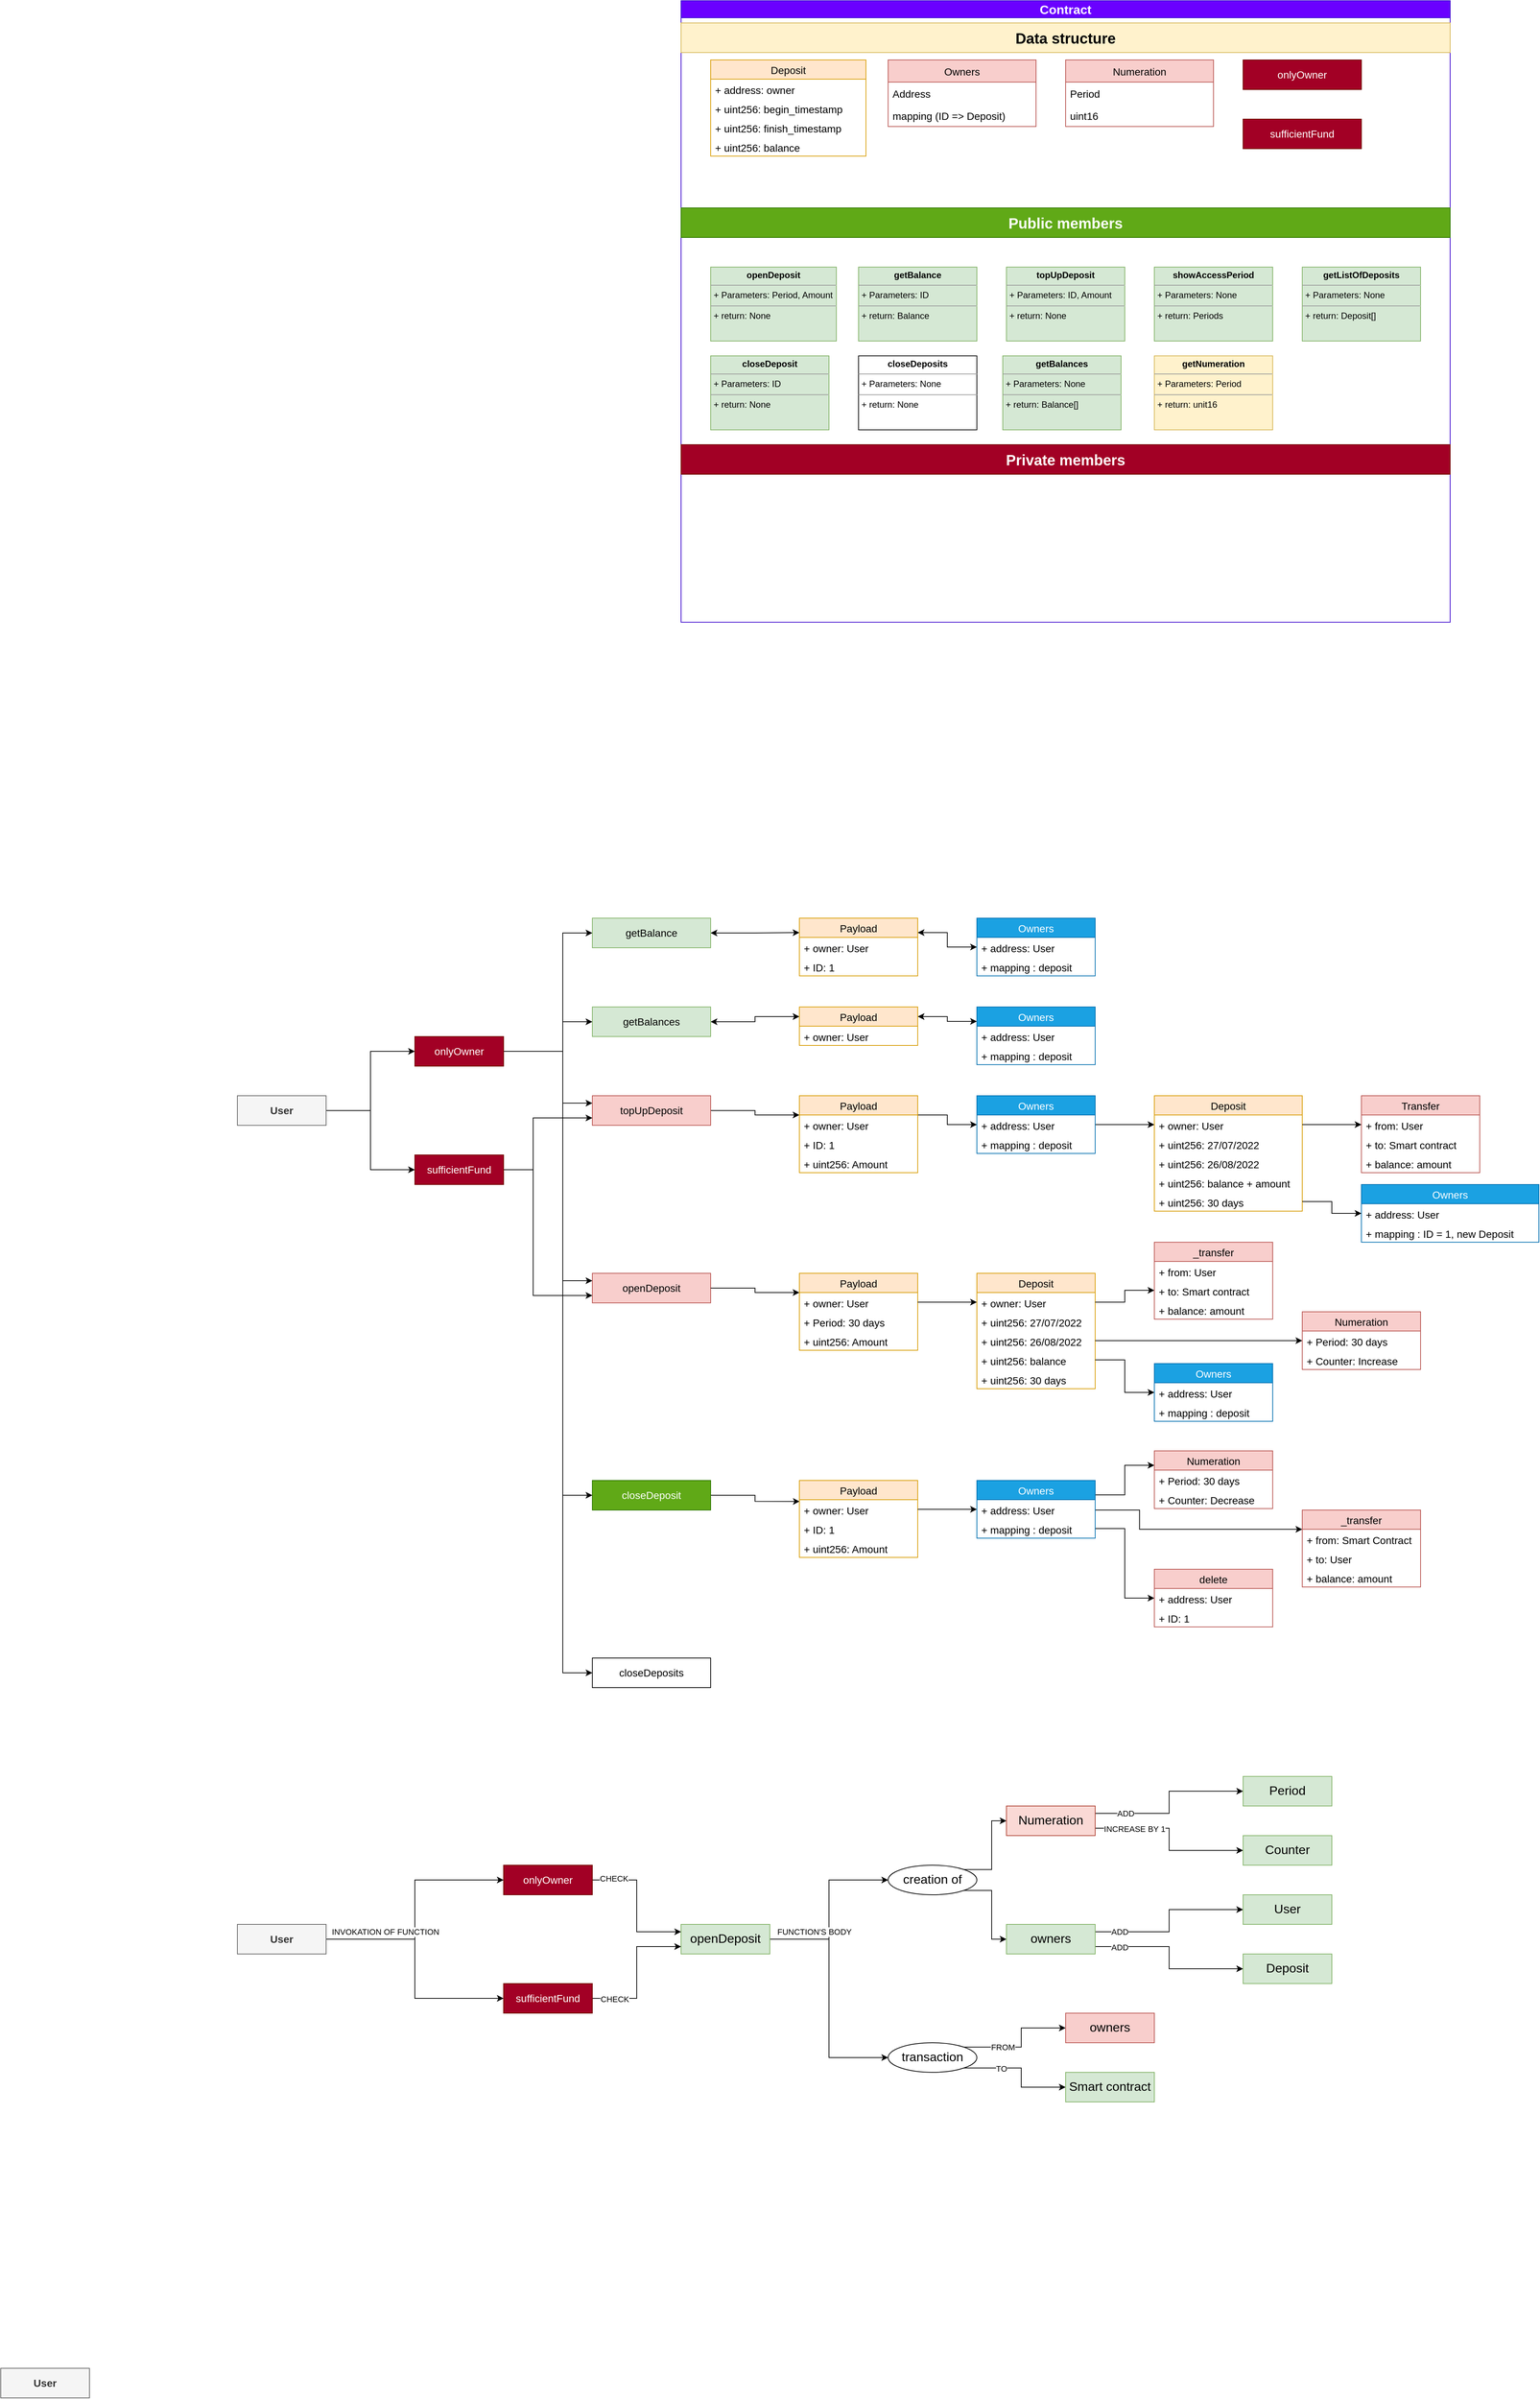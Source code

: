 <mxfile version="19.0.3" type="device"><diagram id="0pJecM3K5SQ004dJm0f8" name="MoneyBox"><mxGraphModel dx="3935" dy="3290" grid="1" gridSize="10" guides="1" tooltips="1" connect="1" arrows="1" fold="1" page="1" pageScale="1" pageWidth="850" pageHeight="1100" math="0" shadow="0"><root><mxCell id="0"/><mxCell id="1" parent="0"/><mxCell id="o9rMFp6t2Yc2cJ548fC6-114" style="edgeStyle=orthogonalEdgeStyle;rounded=0;orthogonalLoop=1;jettySize=auto;html=1;exitX=1;exitY=0.5;exitDx=0;exitDy=0;entryX=0;entryY=0.5;entryDx=0;entryDy=0;fontSize=20;" parent="1" source="o9rMFp6t2Yc2cJ548fC6-1" target="o9rMFp6t2Yc2cJ548fC6-111" edge="1"><mxGeometry relative="1" as="geometry"/></mxCell><mxCell id="o9rMFp6t2Yc2cJ548fC6-115" style="edgeStyle=orthogonalEdgeStyle;rounded=0;orthogonalLoop=1;jettySize=auto;html=1;exitX=1;exitY=0.5;exitDx=0;exitDy=0;entryX=0;entryY=0.5;entryDx=0;entryDy=0;fontSize=20;" parent="1" source="o9rMFp6t2Yc2cJ548fC6-1" target="o9rMFp6t2Yc2cJ548fC6-112" edge="1"><mxGeometry relative="1" as="geometry"/></mxCell><mxCell id="o9rMFp6t2Yc2cJ548fC6-1" value="User" style="rounded=0;whiteSpace=wrap;html=1;fontSize=14;fontStyle=1;fillColor=#f5f5f5;fontColor=#333333;strokeColor=#666666;" parent="1" vertex="1"><mxGeometry x="80" y="880" width="120" height="40" as="geometry"/></mxCell><mxCell id="o9rMFp6t2Yc2cJ548fC6-133" style="edgeStyle=orthogonalEdgeStyle;rounded=0;orthogonalLoop=1;jettySize=auto;html=1;exitX=1;exitY=0.5;exitDx=0;exitDy=0;entryX=0;entryY=0.25;entryDx=0;entryDy=0;fontSize=20;startArrow=classic;startFill=1;" parent="1" source="o9rMFp6t2Yc2cJ548fC6-7" target="o9rMFp6t2Yc2cJ548fC6-130" edge="1"><mxGeometry relative="1" as="geometry"/></mxCell><mxCell id="o9rMFp6t2Yc2cJ548fC6-7" value="getBalances" style="rounded=0;whiteSpace=wrap;html=1;fontSize=14;fillColor=#d5e8d4;strokeColor=#82b366;" parent="1" vertex="1"><mxGeometry x="560" y="760" width="160" height="40" as="geometry"/></mxCell><mxCell id="o9rMFp6t2Yc2cJ548fC6-86" style="edgeStyle=orthogonalEdgeStyle;rounded=0;orthogonalLoop=1;jettySize=auto;html=1;exitX=1;exitY=0.5;exitDx=0;exitDy=0;entryX=0;entryY=0.25;entryDx=0;entryDy=0;fontSize=20;" parent="1" source="o9rMFp6t2Yc2cJ548fC6-8" target="o9rMFp6t2Yc2cJ548fC6-82" edge="1"><mxGeometry relative="1" as="geometry"/></mxCell><mxCell id="o9rMFp6t2Yc2cJ548fC6-8" value="topUpDeposit" style="rounded=0;whiteSpace=wrap;html=1;fontSize=14;fillColor=#f8cecc;strokeColor=#b85450;" parent="1" vertex="1"><mxGeometry x="560" y="880" width="160" height="40" as="geometry"/></mxCell><mxCell id="o9rMFp6t2Yc2cJ548fC6-9" value="openDeposit" style="rounded=0;whiteSpace=wrap;html=1;fontSize=14;fillColor=#f8cecc;strokeColor=#b85450;" parent="1" vertex="1"><mxGeometry x="560" y="1120" width="160" height="40" as="geometry"/></mxCell><mxCell id="o9rMFp6t2Yc2cJ548fC6-144" style="edgeStyle=orthogonalEdgeStyle;rounded=0;orthogonalLoop=1;jettySize=auto;html=1;exitX=1;exitY=0.5;exitDx=0;exitDy=0;entryX=0.002;entryY=0.09;entryDx=0;entryDy=0;entryPerimeter=0;fontSize=20;startArrow=none;startFill=0;" parent="1" source="o9rMFp6t2Yc2cJ548fC6-10" target="o9rMFp6t2Yc2cJ548fC6-140" edge="1"><mxGeometry relative="1" as="geometry"/></mxCell><mxCell id="o9rMFp6t2Yc2cJ548fC6-10" value="closeDeposit" style="rounded=0;whiteSpace=wrap;html=1;fontSize=14;fillColor=#60a917;fontColor=#ffffff;strokeColor=#2D7600;" parent="1" vertex="1"><mxGeometry x="560" y="1400" width="160" height="40" as="geometry"/></mxCell><mxCell id="o9rMFp6t2Yc2cJ548fC6-22" value="Contract" style="swimlane;fontSize=17;fillColor=#6a00ff;strokeColor=#3700CC;fontColor=#ffffff;verticalAlign=bottom;" parent="1" vertex="1"><mxGeometry x="680" y="-600" width="1040" height="840" as="geometry"/></mxCell><mxCell id="o9rMFp6t2Yc2cJ548fC6-2" value="Deposit" style="swimlane;fontStyle=0;childLayout=stackLayout;horizontal=1;startSize=26;fillColor=#ffe6cc;horizontalStack=0;resizeParent=1;resizeParentMax=0;resizeLast=0;collapsible=1;marginBottom=0;fontSize=14;strokeColor=#d79b00;" parent="o9rMFp6t2Yc2cJ548fC6-22" vertex="1"><mxGeometry x="40" y="80" width="210" height="130" as="geometry"/></mxCell><mxCell id="o9rMFp6t2Yc2cJ548fC6-3" value="+ address: owner " style="text;strokeColor=none;fillColor=none;align=left;verticalAlign=top;spacingLeft=4;spacingRight=4;overflow=hidden;rotatable=0;points=[[0,0.5],[1,0.5]];portConstraint=eastwest;fontSize=14;" parent="o9rMFp6t2Yc2cJ548fC6-2" vertex="1"><mxGeometry y="26" width="210" height="26" as="geometry"/></mxCell><mxCell id="o9rMFp6t2Yc2cJ548fC6-4" value="+ uint256: begin_timestamp" style="text;strokeColor=none;fillColor=none;align=left;verticalAlign=top;spacingLeft=4;spacingRight=4;overflow=hidden;rotatable=0;points=[[0,0.5],[1,0.5]];portConstraint=eastwest;fontSize=14;" parent="o9rMFp6t2Yc2cJ548fC6-2" vertex="1"><mxGeometry y="52" width="210" height="26" as="geometry"/></mxCell><mxCell id="o9rMFp6t2Yc2cJ548fC6-5" value="+ uint256: finish_timestamp" style="text;strokeColor=none;fillColor=none;align=left;verticalAlign=top;spacingLeft=4;spacingRight=4;overflow=hidden;rotatable=0;points=[[0,0.5],[1,0.5]];portConstraint=eastwest;fontSize=14;" parent="o9rMFp6t2Yc2cJ548fC6-2" vertex="1"><mxGeometry y="78" width="210" height="26" as="geometry"/></mxCell><mxCell id="o9rMFp6t2Yc2cJ548fC6-6" value="+ uint256: balance" style="text;strokeColor=none;fillColor=none;align=left;verticalAlign=top;spacingLeft=4;spacingRight=4;overflow=hidden;rotatable=0;points=[[0,0.5],[1,0.5]];portConstraint=eastwest;fontSize=14;" parent="o9rMFp6t2Yc2cJ548fC6-2" vertex="1"><mxGeometry y="104" width="210" height="26" as="geometry"/></mxCell><mxCell id="o9rMFp6t2Yc2cJ548fC6-34" value="Owners" style="swimlane;fontStyle=0;childLayout=stackLayout;horizontal=1;startSize=30;horizontalStack=0;resizeParent=1;resizeParentMax=0;resizeLast=0;collapsible=1;marginBottom=0;fontSize=14;fillColor=#f8cecc;strokeColor=#b85450;" parent="o9rMFp6t2Yc2cJ548fC6-22" vertex="1"><mxGeometry x="280" y="80" width="200" height="90" as="geometry"/></mxCell><mxCell id="o9rMFp6t2Yc2cJ548fC6-35" value="Address" style="text;strokeColor=none;fillColor=none;align=left;verticalAlign=middle;spacingLeft=4;spacingRight=4;overflow=hidden;points=[[0,0.5],[1,0.5]];portConstraint=eastwest;rotatable=0;fontSize=14;" parent="o9rMFp6t2Yc2cJ548fC6-34" vertex="1"><mxGeometry y="30" width="200" height="30" as="geometry"/></mxCell><mxCell id="o9rMFp6t2Yc2cJ548fC6-36" value="mapping (ID =&gt; Deposit)" style="text;strokeColor=none;fillColor=none;align=left;verticalAlign=middle;spacingLeft=4;spacingRight=4;overflow=hidden;points=[[0,0.5],[1,0.5]];portConstraint=eastwest;rotatable=0;fontSize=14;" parent="o9rMFp6t2Yc2cJ548fC6-34" vertex="1"><mxGeometry y="60" width="200" height="30" as="geometry"/></mxCell><mxCell id="o9rMFp6t2Yc2cJ548fC6-109" value="onlyOwner" style="rounded=0;whiteSpace=wrap;html=1;fontSize=14;fillColor=#a20025;strokeColor=#6F0000;fontColor=#ffffff;" parent="o9rMFp6t2Yc2cJ548fC6-22" vertex="1"><mxGeometry x="760" y="80" width="160" height="40" as="geometry"/></mxCell><mxCell id="o9rMFp6t2Yc2cJ548fC6-110" value="sufficientFund" style="rounded=0;whiteSpace=wrap;html=1;fontSize=14;fillColor=#a20025;strokeColor=#6F0000;fontColor=#ffffff;" parent="o9rMFp6t2Yc2cJ548fC6-22" vertex="1"><mxGeometry x="760" y="160" width="160" height="40" as="geometry"/></mxCell><mxCell id="o9rMFp6t2Yc2cJ548fC6-145" value="Private members" style="rounded=0;whiteSpace=wrap;html=1;fontSize=20;fillColor=#a20025;fontColor=#ffffff;strokeColor=#6F0000;fontStyle=1" parent="o9rMFp6t2Yc2cJ548fC6-22" vertex="1"><mxGeometry y="600" width="1040" height="40" as="geometry"/></mxCell><mxCell id="o9rMFp6t2Yc2cJ548fC6-146" value="Public members" style="rounded=0;whiteSpace=wrap;html=1;fontSize=20;fillColor=#60a917;fontColor=#ffffff;strokeColor=#2D7600;fontStyle=1" parent="o9rMFp6t2Yc2cJ548fC6-22" vertex="1"><mxGeometry y="280" width="1040" height="40" as="geometry"/></mxCell><mxCell id="o9rMFp6t2Yc2cJ548fC6-147" value="Data structure" style="rounded=0;whiteSpace=wrap;html=1;fontSize=20;fillColor=#fff2cc;strokeColor=#d6b656;fontStyle=1" parent="o9rMFp6t2Yc2cJ548fC6-22" vertex="1"><mxGeometry y="30" width="1040" height="40" as="geometry"/></mxCell><mxCell id="o9rMFp6t2Yc2cJ548fC6-163" value="&lt;p style=&quot;margin:0px;margin-top:4px;text-align:center;&quot;&gt;&lt;b&gt;getBalance&lt;/b&gt;&lt;/p&gt;&lt;hr size=&quot;1&quot;&gt;&lt;p style=&quot;margin:0px;margin-left:4px;&quot;&gt;+ Parameters: ID&lt;/p&gt;&lt;hr size=&quot;1&quot;&gt;&lt;p style=&quot;margin:0px;margin-left:4px;&quot;&gt;+ return: Balance&lt;/p&gt;" style="verticalAlign=top;align=left;overflow=fill;fontSize=12;fontFamily=Helvetica;html=1;fillColor=#d5e8d4;strokeColor=#82b366;" parent="o9rMFp6t2Yc2cJ548fC6-22" vertex="1"><mxGeometry x="240" y="360" width="160" height="100" as="geometry"/></mxCell><mxCell id="o9rMFp6t2Yc2cJ548fC6-164" value="&lt;p style=&quot;margin:0px;margin-top:4px;text-align:center;&quot;&gt;&lt;b&gt;getBalances&lt;/b&gt;&lt;/p&gt;&lt;hr size=&quot;1&quot;&gt;&lt;p style=&quot;margin:0px;margin-left:4px;&quot;&gt;+ Parameters: None&lt;/p&gt;&lt;hr size=&quot;1&quot;&gt;&lt;p style=&quot;margin:0px;margin-left:4px;&quot;&gt;+ return: Balance[]&lt;/p&gt;" style="verticalAlign=top;align=left;overflow=fill;fontSize=12;fontFamily=Helvetica;html=1;fillColor=#d5e8d4;strokeColor=#82b366;" parent="o9rMFp6t2Yc2cJ548fC6-22" vertex="1"><mxGeometry x="435" y="480" width="160" height="100" as="geometry"/></mxCell><mxCell id="o9rMFp6t2Yc2cJ548fC6-165" value="&lt;p style=&quot;margin:0px;margin-top:4px;text-align:center;&quot;&gt;&lt;b&gt;closeDeposit&lt;/b&gt;&lt;/p&gt;&lt;hr size=&quot;1&quot;&gt;&lt;p style=&quot;margin:0px;margin-left:4px;&quot;&gt;+ Parameters: ID&lt;/p&gt;&lt;hr size=&quot;1&quot;&gt;&lt;p style=&quot;margin:0px;margin-left:4px;&quot;&gt;+ return: None&lt;/p&gt;" style="verticalAlign=top;align=left;overflow=fill;fontSize=12;fontFamily=Helvetica;html=1;fillColor=#d5e8d4;strokeColor=#82b366;" parent="o9rMFp6t2Yc2cJ548fC6-22" vertex="1"><mxGeometry x="40" y="480" width="160" height="100" as="geometry"/></mxCell><mxCell id="o9rMFp6t2Yc2cJ548fC6-166" value="&lt;p style=&quot;margin:0px;margin-top:4px;text-align:center;&quot;&gt;&lt;b&gt;openDeposit&lt;/b&gt;&lt;/p&gt;&lt;hr size=&quot;1&quot;&gt;&lt;p style=&quot;margin:0px;margin-left:4px;&quot;&gt;+ Parameters: Period, Amount&lt;/p&gt;&lt;hr size=&quot;1&quot;&gt;&lt;p style=&quot;margin:0px;margin-left:4px;&quot;&gt;+ return: None&lt;/p&gt;" style="verticalAlign=top;align=left;overflow=fill;fontSize=12;fontFamily=Helvetica;html=1;fillColor=#d5e8d4;strokeColor=#82b366;" parent="o9rMFp6t2Yc2cJ548fC6-22" vertex="1"><mxGeometry x="40" y="360" width="170" height="100" as="geometry"/></mxCell><mxCell id="o9rMFp6t2Yc2cJ548fC6-167" value="&lt;p style=&quot;margin:0px;margin-top:4px;text-align:center;&quot;&gt;&lt;b&gt;topUpDeposit&lt;/b&gt;&lt;/p&gt;&lt;hr size=&quot;1&quot;&gt;&lt;p style=&quot;margin:0px;margin-left:4px;&quot;&gt;+ Parameters: ID, Amount&lt;/p&gt;&lt;hr size=&quot;1&quot;&gt;&lt;p style=&quot;margin:0px;margin-left:4px;&quot;&gt;+ return: None&lt;/p&gt;" style="verticalAlign=top;align=left;overflow=fill;fontSize=12;fontFamily=Helvetica;html=1;fillColor=#d5e8d4;strokeColor=#82b366;" parent="o9rMFp6t2Yc2cJ548fC6-22" vertex="1"><mxGeometry x="440" y="360" width="160" height="100" as="geometry"/></mxCell><mxCell id="o9rMFp6t2Yc2cJ548fC6-168" value="&lt;p style=&quot;margin:0px;margin-top:4px;text-align:center;&quot;&gt;&lt;b&gt;showAccessPeriod&lt;/b&gt;&lt;/p&gt;&lt;hr size=&quot;1&quot;&gt;&lt;p style=&quot;margin:0px;margin-left:4px;&quot;&gt;+ Parameters: None&lt;/p&gt;&lt;hr size=&quot;1&quot;&gt;&lt;p style=&quot;margin:0px;margin-left:4px;&quot;&gt;+ return: Periods&lt;/p&gt;" style="verticalAlign=top;align=left;overflow=fill;fontSize=12;fontFamily=Helvetica;html=1;fillColor=#d5e8d4;strokeColor=#82b366;" parent="o9rMFp6t2Yc2cJ548fC6-22" vertex="1"><mxGeometry x="640" y="360" width="160" height="100" as="geometry"/></mxCell><mxCell id="o9rMFp6t2Yc2cJ548fC6-184" value="Numeration" style="swimlane;fontStyle=0;childLayout=stackLayout;horizontal=1;startSize=30;horizontalStack=0;resizeParent=1;resizeParentMax=0;resizeLast=0;collapsible=1;marginBottom=0;fontSize=14;fillColor=#f8cecc;strokeColor=#b85450;" parent="o9rMFp6t2Yc2cJ548fC6-22" vertex="1"><mxGeometry x="520" y="80" width="200" height="90" as="geometry"/></mxCell><mxCell id="o9rMFp6t2Yc2cJ548fC6-185" value="Period" style="text;strokeColor=none;fillColor=none;align=left;verticalAlign=middle;spacingLeft=4;spacingRight=4;overflow=hidden;points=[[0,0.5],[1,0.5]];portConstraint=eastwest;rotatable=0;fontSize=14;" parent="o9rMFp6t2Yc2cJ548fC6-184" vertex="1"><mxGeometry y="30" width="200" height="30" as="geometry"/></mxCell><mxCell id="o9rMFp6t2Yc2cJ548fC6-186" value="uint16" style="text;strokeColor=none;fillColor=none;align=left;verticalAlign=middle;spacingLeft=4;spacingRight=4;overflow=hidden;points=[[0,0.5],[1,0.5]];portConstraint=eastwest;rotatable=0;fontSize=14;" parent="o9rMFp6t2Yc2cJ548fC6-184" vertex="1"><mxGeometry y="60" width="200" height="30" as="geometry"/></mxCell><mxCell id="o9rMFp6t2Yc2cJ548fC6-201" value="&lt;p style=&quot;margin:0px;margin-top:4px;text-align:center;&quot;&gt;&lt;b&gt;getNumeration&lt;/b&gt;&lt;/p&gt;&lt;hr size=&quot;1&quot;&gt;&lt;p style=&quot;margin:0px;margin-left:4px;&quot;&gt;+ Parameters: Period&lt;/p&gt;&lt;hr size=&quot;1&quot;&gt;&lt;p style=&quot;margin:0px;margin-left:4px;&quot;&gt;+ return: unit16&lt;/p&gt;" style="verticalAlign=top;align=left;overflow=fill;fontSize=12;fontFamily=Helvetica;html=1;fillColor=#fff2cc;strokeColor=#d6b656;" parent="o9rMFp6t2Yc2cJ548fC6-22" vertex="1"><mxGeometry x="640" y="480" width="160" height="100" as="geometry"/></mxCell><mxCell id="o9rMFp6t2Yc2cJ548fC6-243" value="&lt;p style=&quot;margin:0px;margin-top:4px;text-align:center;&quot;&gt;&lt;b&gt;closeDeposits&lt;/b&gt;&lt;/p&gt;&lt;hr size=&quot;1&quot;&gt;&lt;p style=&quot;margin:0px;margin-left:4px;&quot;&gt;+ Parameters: None&lt;/p&gt;&lt;hr size=&quot;1&quot;&gt;&lt;p style=&quot;margin:0px;margin-left:4px;&quot;&gt;+ return: None&lt;/p&gt;" style="verticalAlign=top;align=left;overflow=fill;fontSize=12;fontFamily=Helvetica;html=1;fillColor=none;" parent="o9rMFp6t2Yc2cJ548fC6-22" vertex="1"><mxGeometry x="240" y="480" width="160" height="100" as="geometry"/></mxCell><mxCell id="o9rMFp6t2Yc2cJ548fC6-246" value="&lt;p style=&quot;margin:0px;margin-top:4px;text-align:center;&quot;&gt;&lt;b&gt;getListOfDeposits&lt;/b&gt;&lt;/p&gt;&lt;hr size=&quot;1&quot;&gt;&lt;p style=&quot;margin:0px;margin-left:4px;&quot;&gt;+ Parameters: None&lt;/p&gt;&lt;hr size=&quot;1&quot;&gt;&lt;p style=&quot;margin:0px;margin-left:4px;&quot;&gt;+ return: Deposit[]&lt;/p&gt;" style="verticalAlign=top;align=left;overflow=fill;fontSize=12;fontFamily=Helvetica;html=1;fillColor=#d5e8d4;strokeColor=#82b366;" parent="o9rMFp6t2Yc2cJ548fC6-22" vertex="1"><mxGeometry x="840" y="360" width="160" height="100" as="geometry"/></mxCell><mxCell id="o9rMFp6t2Yc2cJ548fC6-78" style="edgeStyle=orthogonalEdgeStyle;rounded=0;orthogonalLoop=1;jettySize=auto;html=1;entryX=0;entryY=0.25;entryDx=0;entryDy=0;fontSize=20;exitX=1;exitY=0.5;exitDx=0;exitDy=0;" parent="1" source="o9rMFp6t2Yc2cJ548fC6-9" target="o9rMFp6t2Yc2cJ548fC6-45" edge="1"><mxGeometry relative="1" as="geometry"><mxPoint x="760" y="1060" as="sourcePoint"/></mxGeometry></mxCell><mxCell id="o9rMFp6t2Yc2cJ548fC6-39" value="Deposit" style="swimlane;fontStyle=0;childLayout=stackLayout;horizontal=1;startSize=26;fillColor=#ffe6cc;horizontalStack=0;resizeParent=1;resizeParentMax=0;resizeLast=0;collapsible=1;marginBottom=0;fontSize=14;strokeColor=#d79b00;" parent="1" vertex="1"><mxGeometry x="1080" y="1120" width="160" height="156" as="geometry"/></mxCell><mxCell id="o9rMFp6t2Yc2cJ548fC6-40" value="+ owner: User " style="text;strokeColor=none;fillColor=none;align=left;verticalAlign=top;spacingLeft=4;spacingRight=4;overflow=hidden;rotatable=0;points=[[0,0.5],[1,0.5]];portConstraint=eastwest;fontSize=14;" parent="o9rMFp6t2Yc2cJ548fC6-39" vertex="1"><mxGeometry y="26" width="160" height="26" as="geometry"/></mxCell><mxCell id="o9rMFp6t2Yc2cJ548fC6-41" value="+ uint256: 27/07/2022" style="text;strokeColor=none;fillColor=none;align=left;verticalAlign=top;spacingLeft=4;spacingRight=4;overflow=hidden;rotatable=0;points=[[0,0.5],[1,0.5]];portConstraint=eastwest;fontSize=14;" parent="o9rMFp6t2Yc2cJ548fC6-39" vertex="1"><mxGeometry y="52" width="160" height="26" as="geometry"/></mxCell><mxCell id="o9rMFp6t2Yc2cJ548fC6-42" value="+ uint256: 26/08/2022" style="text;strokeColor=none;fillColor=none;align=left;verticalAlign=top;spacingLeft=4;spacingRight=4;overflow=hidden;rotatable=0;points=[[0,0.5],[1,0.5]];portConstraint=eastwest;fontSize=14;" parent="o9rMFp6t2Yc2cJ548fC6-39" vertex="1"><mxGeometry y="78" width="160" height="26" as="geometry"/></mxCell><mxCell id="o9rMFp6t2Yc2cJ548fC6-43" value="+ uint256: balance" style="text;strokeColor=none;fillColor=none;align=left;verticalAlign=top;spacingLeft=4;spacingRight=4;overflow=hidden;rotatable=0;points=[[0,0.5],[1,0.5]];portConstraint=eastwest;fontSize=14;" parent="o9rMFp6t2Yc2cJ548fC6-39" vertex="1"><mxGeometry y="104" width="160" height="26" as="geometry"/></mxCell><mxCell id="o9rMFp6t2Yc2cJ548fC6-64" value="+ uint256: 30 days" style="text;strokeColor=none;fillColor=none;align=left;verticalAlign=top;spacingLeft=4;spacingRight=4;overflow=hidden;rotatable=0;points=[[0,0.5],[1,0.5]];portConstraint=eastwest;fontSize=14;" parent="o9rMFp6t2Yc2cJ548fC6-39" vertex="1"><mxGeometry y="130" width="160" height="26" as="geometry"/></mxCell><mxCell id="o9rMFp6t2Yc2cJ548fC6-45" value="Payload" style="swimlane;fontStyle=0;childLayout=stackLayout;horizontal=1;startSize=26;fillColor=#ffe6cc;horizontalStack=0;resizeParent=1;resizeParentMax=0;resizeLast=0;collapsible=1;marginBottom=0;fontSize=14;strokeColor=#d79b00;" parent="1" vertex="1"><mxGeometry x="840" y="1120" width="160" height="104" as="geometry"/></mxCell><mxCell id="o9rMFp6t2Yc2cJ548fC6-46" value="+ owner: User " style="text;strokeColor=none;fillColor=none;align=left;verticalAlign=top;spacingLeft=4;spacingRight=4;overflow=hidden;rotatable=0;points=[[0,0.5],[1,0.5]];portConstraint=eastwest;fontSize=14;" parent="o9rMFp6t2Yc2cJ548fC6-45" vertex="1"><mxGeometry y="26" width="160" height="26" as="geometry"/></mxCell><mxCell id="o9rMFp6t2Yc2cJ548fC6-48" value="+ Period: 30 days" style="text;strokeColor=none;fillColor=none;align=left;verticalAlign=top;spacingLeft=4;spacingRight=4;overflow=hidden;rotatable=0;points=[[0,0.5],[1,0.5]];portConstraint=eastwest;fontSize=14;" parent="o9rMFp6t2Yc2cJ548fC6-45" vertex="1"><mxGeometry y="52" width="160" height="26" as="geometry"/></mxCell><mxCell id="o9rMFp6t2Yc2cJ548fC6-49" value="+ uint256: Amount" style="text;strokeColor=none;fillColor=none;align=left;verticalAlign=top;spacingLeft=4;spacingRight=4;overflow=hidden;rotatable=0;points=[[0,0.5],[1,0.5]];portConstraint=eastwest;fontSize=14;" parent="o9rMFp6t2Yc2cJ548fC6-45" vertex="1"><mxGeometry y="78" width="160" height="26" as="geometry"/></mxCell><mxCell id="o9rMFp6t2Yc2cJ548fC6-51" value="_transfer" style="swimlane;fontStyle=0;childLayout=stackLayout;horizontal=1;startSize=26;fillColor=#f8cecc;horizontalStack=0;resizeParent=1;resizeParentMax=0;resizeLast=0;collapsible=1;marginBottom=0;fontSize=14;strokeColor=#b85450;" parent="1" vertex="1"><mxGeometry x="1320" y="1078" width="160" height="104" as="geometry"/></mxCell><mxCell id="o9rMFp6t2Yc2cJ548fC6-52" value="+ from: User " style="text;strokeColor=none;fillColor=none;align=left;verticalAlign=top;spacingLeft=4;spacingRight=4;overflow=hidden;rotatable=0;points=[[0,0.5],[1,0.5]];portConstraint=eastwest;fontSize=14;" parent="o9rMFp6t2Yc2cJ548fC6-51" vertex="1"><mxGeometry y="26" width="160" height="26" as="geometry"/></mxCell><mxCell id="o9rMFp6t2Yc2cJ548fC6-53" value="+ to: Smart contract" style="text;strokeColor=none;fillColor=none;align=left;verticalAlign=top;spacingLeft=4;spacingRight=4;overflow=hidden;rotatable=0;points=[[0,0.5],[1,0.5]];portConstraint=eastwest;fontSize=14;" parent="o9rMFp6t2Yc2cJ548fC6-51" vertex="1"><mxGeometry y="52" width="160" height="26" as="geometry"/></mxCell><mxCell id="o9rMFp6t2Yc2cJ548fC6-54" value="+ balance: amount" style="text;strokeColor=none;fillColor=none;align=left;verticalAlign=top;spacingLeft=4;spacingRight=4;overflow=hidden;rotatable=0;points=[[0,0.5],[1,0.5]];portConstraint=eastwest;fontSize=14;" parent="o9rMFp6t2Yc2cJ548fC6-51" vertex="1"><mxGeometry y="78" width="160" height="26" as="geometry"/></mxCell><mxCell id="o9rMFp6t2Yc2cJ548fC6-57" style="edgeStyle=orthogonalEdgeStyle;rounded=0;orthogonalLoop=1;jettySize=auto;html=1;exitX=1;exitY=0.5;exitDx=0;exitDy=0;entryX=0;entryY=0.5;entryDx=0;entryDy=0;fontSize=20;" parent="1" source="o9rMFp6t2Yc2cJ548fC6-40" target="o9rMFp6t2Yc2cJ548fC6-53" edge="1"><mxGeometry relative="1" as="geometry"/></mxCell><mxCell id="o9rMFp6t2Yc2cJ548fC6-58" value="Owners" style="swimlane;fontStyle=0;childLayout=stackLayout;horizontal=1;startSize=26;fillColor=#1ba1e2;horizontalStack=0;resizeParent=1;resizeParentMax=0;resizeLast=0;collapsible=1;marginBottom=0;fontSize=14;strokeColor=#006EAF;fontColor=#ffffff;" parent="1" vertex="1"><mxGeometry x="1320" y="1242" width="160" height="78" as="geometry"/></mxCell><mxCell id="o9rMFp6t2Yc2cJ548fC6-59" value="+ address: User " style="text;strokeColor=none;fillColor=none;align=left;verticalAlign=top;spacingLeft=4;spacingRight=4;overflow=hidden;rotatable=0;points=[[0,0.5],[1,0.5]];portConstraint=eastwest;fontSize=14;" parent="o9rMFp6t2Yc2cJ548fC6-58" vertex="1"><mxGeometry y="26" width="160" height="26" as="geometry"/></mxCell><mxCell id="o9rMFp6t2Yc2cJ548fC6-60" value="+ mapping : deposit" style="text;strokeColor=none;fillColor=none;align=left;verticalAlign=top;spacingLeft=4;spacingRight=4;overflow=hidden;rotatable=0;points=[[0,0.5],[1,0.5]];portConstraint=eastwest;fontSize=14;" parent="o9rMFp6t2Yc2cJ548fC6-58" vertex="1"><mxGeometry y="52" width="160" height="26" as="geometry"/></mxCell><mxCell id="o9rMFp6t2Yc2cJ548fC6-62" style="edgeStyle=orthogonalEdgeStyle;rounded=0;orthogonalLoop=1;jettySize=auto;html=1;exitX=1;exitY=0.5;exitDx=0;exitDy=0;entryX=0;entryY=0.5;entryDx=0;entryDy=0;fontSize=20;" parent="1" source="o9rMFp6t2Yc2cJ548fC6-43" target="o9rMFp6t2Yc2cJ548fC6-59" edge="1"><mxGeometry relative="1" as="geometry"/></mxCell><mxCell id="o9rMFp6t2Yc2cJ548fC6-73" style="edgeStyle=orthogonalEdgeStyle;rounded=0;orthogonalLoop=1;jettySize=auto;html=1;exitX=1;exitY=0.5;exitDx=0;exitDy=0;entryX=0;entryY=0.5;entryDx=0;entryDy=0;fontSize=20;" parent="1" source="o9rMFp6t2Yc2cJ548fC6-46" target="o9rMFp6t2Yc2cJ548fC6-40" edge="1"><mxGeometry relative="1" as="geometry"/></mxCell><mxCell id="o9rMFp6t2Yc2cJ548fC6-123" style="edgeStyle=orthogonalEdgeStyle;rounded=0;orthogonalLoop=1;jettySize=auto;html=1;exitX=1;exitY=0.5;exitDx=0;exitDy=0;fontSize=20;entryX=0;entryY=0.25;entryDx=0;entryDy=0;startArrow=classic;startFill=1;" parent="1" source="o9rMFp6t2Yc2cJ548fC6-79" target="o9rMFp6t2Yc2cJ548fC6-125" edge="1"><mxGeometry relative="1" as="geometry"><mxPoint x="840" y="700.667" as="targetPoint"/></mxGeometry></mxCell><mxCell id="o9rMFp6t2Yc2cJ548fC6-79" value="getBalance" style="rounded=0;whiteSpace=wrap;html=1;fontSize=14;fillColor=#d5e8d4;strokeColor=#82b366;" parent="1" vertex="1"><mxGeometry x="560" y="640" width="160" height="40" as="geometry"/></mxCell><mxCell id="o9rMFp6t2Yc2cJ548fC6-88" style="edgeStyle=orthogonalEdgeStyle;rounded=0;orthogonalLoop=1;jettySize=auto;html=1;exitX=1;exitY=0.25;exitDx=0;exitDy=0;fontSize=20;entryX=0;entryY=0.5;entryDx=0;entryDy=0;" parent="1" source="o9rMFp6t2Yc2cJ548fC6-82" target="o9rMFp6t2Yc2cJ548fC6-193" edge="1"><mxGeometry relative="1" as="geometry"><mxPoint x="1080" y="900.067" as="targetPoint"/></mxGeometry></mxCell><mxCell id="o9rMFp6t2Yc2cJ548fC6-82" value="Payload" style="swimlane;fontStyle=0;childLayout=stackLayout;horizontal=1;startSize=26;fillColor=#ffe6cc;horizontalStack=0;resizeParent=1;resizeParentMax=0;resizeLast=0;collapsible=1;marginBottom=0;fontSize=14;strokeColor=#d79b00;" parent="1" vertex="1"><mxGeometry x="840" y="880" width="160" height="104" as="geometry"/></mxCell><mxCell id="o9rMFp6t2Yc2cJ548fC6-83" value="+ owner: User " style="text;strokeColor=none;fillColor=none;align=left;verticalAlign=top;spacingLeft=4;spacingRight=4;overflow=hidden;rotatable=0;points=[[0,0.5],[1,0.5]];portConstraint=eastwest;fontSize=14;" parent="o9rMFp6t2Yc2cJ548fC6-82" vertex="1"><mxGeometry y="26" width="160" height="26" as="geometry"/></mxCell><mxCell id="o9rMFp6t2Yc2cJ548fC6-84" value="+ ID: 1" style="text;strokeColor=none;fillColor=none;align=left;verticalAlign=top;spacingLeft=4;spacingRight=4;overflow=hidden;rotatable=0;points=[[0,0.5],[1,0.5]];portConstraint=eastwest;fontSize=14;" parent="o9rMFp6t2Yc2cJ548fC6-82" vertex="1"><mxGeometry y="52" width="160" height="26" as="geometry"/></mxCell><mxCell id="o9rMFp6t2Yc2cJ548fC6-85" value="+ uint256: Amount" style="text;strokeColor=none;fillColor=none;align=left;verticalAlign=top;spacingLeft=4;spacingRight=4;overflow=hidden;rotatable=0;points=[[0,0.5],[1,0.5]];portConstraint=eastwest;fontSize=14;" parent="o9rMFp6t2Yc2cJ548fC6-82" vertex="1"><mxGeometry y="78" width="160" height="26" as="geometry"/></mxCell><mxCell id="o9rMFp6t2Yc2cJ548fC6-89" style="edgeStyle=orthogonalEdgeStyle;rounded=0;orthogonalLoop=1;jettySize=auto;html=1;exitX=1;exitY=0.5;exitDx=0;exitDy=0;fontSize=20;entryX=0;entryY=0.5;entryDx=0;entryDy=0;" parent="1" source="o9rMFp6t2Yc2cJ548fC6-193" target="o9rMFp6t2Yc2cJ548fC6-91" edge="1"><mxGeometry relative="1" as="geometry"><mxPoint x="1320" y="850.294" as="targetPoint"/><mxPoint x="1240" y="890" as="sourcePoint"/></mxGeometry></mxCell><mxCell id="o9rMFp6t2Yc2cJ548fC6-90" value="Deposit" style="swimlane;fontStyle=0;childLayout=stackLayout;horizontal=1;startSize=26;fillColor=#ffe6cc;horizontalStack=0;resizeParent=1;resizeParentMax=0;resizeLast=0;collapsible=1;marginBottom=0;fontSize=14;strokeColor=#d79b00;" parent="1" vertex="1"><mxGeometry x="1320" y="880" width="200" height="156" as="geometry"/></mxCell><mxCell id="o9rMFp6t2Yc2cJ548fC6-91" value="+ owner: User " style="text;strokeColor=none;fillColor=none;align=left;verticalAlign=top;spacingLeft=4;spacingRight=4;overflow=hidden;rotatable=0;points=[[0,0.5],[1,0.5]];portConstraint=eastwest;fontSize=14;" parent="o9rMFp6t2Yc2cJ548fC6-90" vertex="1"><mxGeometry y="26" width="200" height="26" as="geometry"/></mxCell><mxCell id="o9rMFp6t2Yc2cJ548fC6-92" value="+ uint256: 27/07/2022" style="text;strokeColor=none;fillColor=none;align=left;verticalAlign=top;spacingLeft=4;spacingRight=4;overflow=hidden;rotatable=0;points=[[0,0.5],[1,0.5]];portConstraint=eastwest;fontSize=14;" parent="o9rMFp6t2Yc2cJ548fC6-90" vertex="1"><mxGeometry y="52" width="200" height="26" as="geometry"/></mxCell><mxCell id="o9rMFp6t2Yc2cJ548fC6-93" value="+ uint256: 26/08/2022" style="text;strokeColor=none;fillColor=none;align=left;verticalAlign=top;spacingLeft=4;spacingRight=4;overflow=hidden;rotatable=0;points=[[0,0.5],[1,0.5]];portConstraint=eastwest;fontSize=14;" parent="o9rMFp6t2Yc2cJ548fC6-90" vertex="1"><mxGeometry y="78" width="200" height="26" as="geometry"/></mxCell><mxCell id="o9rMFp6t2Yc2cJ548fC6-94" value="+ uint256: balance + amount" style="text;strokeColor=none;fillColor=none;align=left;verticalAlign=top;spacingLeft=4;spacingRight=4;overflow=hidden;rotatable=0;points=[[0,0.5],[1,0.5]];portConstraint=eastwest;fontSize=14;" parent="o9rMFp6t2Yc2cJ548fC6-90" vertex="1"><mxGeometry y="104" width="200" height="26" as="geometry"/></mxCell><mxCell id="o9rMFp6t2Yc2cJ548fC6-95" value="+ uint256: 30 days" style="text;strokeColor=none;fillColor=none;align=left;verticalAlign=top;spacingLeft=4;spacingRight=4;overflow=hidden;rotatable=0;points=[[0,0.5],[1,0.5]];portConstraint=eastwest;fontSize=14;" parent="o9rMFp6t2Yc2cJ548fC6-90" vertex="1"><mxGeometry y="130" width="200" height="26" as="geometry"/></mxCell><mxCell id="o9rMFp6t2Yc2cJ548fC6-96" value="Transfer" style="swimlane;fontStyle=0;childLayout=stackLayout;horizontal=1;startSize=26;fillColor=#f8cecc;horizontalStack=0;resizeParent=1;resizeParentMax=0;resizeLast=0;collapsible=1;marginBottom=0;fontSize=14;strokeColor=#b85450;" parent="1" vertex="1"><mxGeometry x="1600" y="880" width="160" height="104" as="geometry"/></mxCell><mxCell id="o9rMFp6t2Yc2cJ548fC6-97" value="+ from: User " style="text;strokeColor=none;fillColor=none;align=left;verticalAlign=top;spacingLeft=4;spacingRight=4;overflow=hidden;rotatable=0;points=[[0,0.5],[1,0.5]];portConstraint=eastwest;fontSize=14;" parent="o9rMFp6t2Yc2cJ548fC6-96" vertex="1"><mxGeometry y="26" width="160" height="26" as="geometry"/></mxCell><mxCell id="o9rMFp6t2Yc2cJ548fC6-98" value="+ to: Smart contract" style="text;strokeColor=none;fillColor=none;align=left;verticalAlign=top;spacingLeft=4;spacingRight=4;overflow=hidden;rotatable=0;points=[[0,0.5],[1,0.5]];portConstraint=eastwest;fontSize=14;" parent="o9rMFp6t2Yc2cJ548fC6-96" vertex="1"><mxGeometry y="52" width="160" height="26" as="geometry"/></mxCell><mxCell id="o9rMFp6t2Yc2cJ548fC6-99" value="+ balance: amount" style="text;strokeColor=none;fillColor=none;align=left;verticalAlign=top;spacingLeft=4;spacingRight=4;overflow=hidden;rotatable=0;points=[[0,0.5],[1,0.5]];portConstraint=eastwest;fontSize=14;" parent="o9rMFp6t2Yc2cJ548fC6-96" vertex="1"><mxGeometry y="78" width="160" height="26" as="geometry"/></mxCell><mxCell id="o9rMFp6t2Yc2cJ548fC6-100" style="edgeStyle=orthogonalEdgeStyle;rounded=0;orthogonalLoop=1;jettySize=auto;html=1;exitX=1;exitY=0.5;exitDx=0;exitDy=0;entryX=0;entryY=0.5;entryDx=0;entryDy=0;fontSize=20;" parent="1" source="o9rMFp6t2Yc2cJ548fC6-91" target="o9rMFp6t2Yc2cJ548fC6-97" edge="1"><mxGeometry relative="1" as="geometry"/></mxCell><mxCell id="o9rMFp6t2Yc2cJ548fC6-104" value="Owners" style="swimlane;fontStyle=0;childLayout=stackLayout;horizontal=1;startSize=26;fillColor=#1ba1e2;horizontalStack=0;resizeParent=1;resizeParentMax=0;resizeLast=0;collapsible=1;marginBottom=0;fontSize=14;strokeColor=#006EAF;fontColor=#ffffff;" parent="1" vertex="1"><mxGeometry x="1600" y="1000" width="240" height="78" as="geometry"/></mxCell><mxCell id="o9rMFp6t2Yc2cJ548fC6-105" value="+ address: User " style="text;strokeColor=none;fillColor=none;align=left;verticalAlign=top;spacingLeft=4;spacingRight=4;overflow=hidden;rotatable=0;points=[[0,0.5],[1,0.5]];portConstraint=eastwest;fontSize=14;" parent="o9rMFp6t2Yc2cJ548fC6-104" vertex="1"><mxGeometry y="26" width="240" height="26" as="geometry"/></mxCell><mxCell id="o9rMFp6t2Yc2cJ548fC6-106" value="+ mapping : ID = 1, new Deposit" style="text;strokeColor=none;fillColor=none;align=left;verticalAlign=top;spacingLeft=4;spacingRight=4;overflow=hidden;rotatable=0;points=[[0,0.5],[1,0.5]];portConstraint=eastwest;fontSize=14;" parent="o9rMFp6t2Yc2cJ548fC6-104" vertex="1"><mxGeometry y="52" width="240" height="26" as="geometry"/></mxCell><mxCell id="o9rMFp6t2Yc2cJ548fC6-107" style="edgeStyle=orthogonalEdgeStyle;rounded=0;orthogonalLoop=1;jettySize=auto;html=1;exitX=1;exitY=0.5;exitDx=0;exitDy=0;entryX=0;entryY=0.5;entryDx=0;entryDy=0;fontSize=20;" parent="1" source="o9rMFp6t2Yc2cJ548fC6-95" target="o9rMFp6t2Yc2cJ548fC6-105" edge="1"><mxGeometry relative="1" as="geometry"/></mxCell><mxCell id="o9rMFp6t2Yc2cJ548fC6-117" style="edgeStyle=orthogonalEdgeStyle;rounded=0;orthogonalLoop=1;jettySize=auto;html=1;exitX=1;exitY=0.5;exitDx=0;exitDy=0;entryX=0;entryY=0.5;entryDx=0;entryDy=0;fontSize=20;" parent="1" source="o9rMFp6t2Yc2cJ548fC6-111" target="o9rMFp6t2Yc2cJ548fC6-10" edge="1"><mxGeometry relative="1" as="geometry"><Array as="points"><mxPoint x="520" y="820"/><mxPoint x="520" y="1420"/></Array></mxGeometry></mxCell><mxCell id="o9rMFp6t2Yc2cJ548fC6-118" style="edgeStyle=orthogonalEdgeStyle;rounded=0;orthogonalLoop=1;jettySize=auto;html=1;exitX=1;exitY=0.5;exitDx=0;exitDy=0;entryX=0;entryY=0.25;entryDx=0;entryDy=0;fontSize=20;" parent="1" source="o9rMFp6t2Yc2cJ548fC6-111" target="o9rMFp6t2Yc2cJ548fC6-9" edge="1"><mxGeometry relative="1" as="geometry"><Array as="points"><mxPoint x="520" y="820"/><mxPoint x="520" y="1130"/></Array></mxGeometry></mxCell><mxCell id="o9rMFp6t2Yc2cJ548fC6-120" style="edgeStyle=orthogonalEdgeStyle;rounded=0;orthogonalLoop=1;jettySize=auto;html=1;exitX=1;exitY=0.5;exitDx=0;exitDy=0;entryX=0;entryY=0.25;entryDx=0;entryDy=0;fontSize=20;" parent="1" source="o9rMFp6t2Yc2cJ548fC6-111" target="o9rMFp6t2Yc2cJ548fC6-8" edge="1"><mxGeometry relative="1" as="geometry"><Array as="points"><mxPoint x="520" y="820"/><mxPoint x="520" y="890"/></Array></mxGeometry></mxCell><mxCell id="o9rMFp6t2Yc2cJ548fC6-121" style="edgeStyle=orthogonalEdgeStyle;rounded=0;orthogonalLoop=1;jettySize=auto;html=1;exitX=1;exitY=0.5;exitDx=0;exitDy=0;entryX=0;entryY=0.5;entryDx=0;entryDy=0;fontSize=20;" parent="1" source="o9rMFp6t2Yc2cJ548fC6-111" target="o9rMFp6t2Yc2cJ548fC6-7" edge="1"><mxGeometry relative="1" as="geometry"><Array as="points"><mxPoint x="520" y="820"/><mxPoint x="520" y="780"/></Array></mxGeometry></mxCell><mxCell id="o9rMFp6t2Yc2cJ548fC6-122" style="edgeStyle=orthogonalEdgeStyle;rounded=0;orthogonalLoop=1;jettySize=auto;html=1;exitX=1;exitY=0.5;exitDx=0;exitDy=0;entryX=0;entryY=0.5;entryDx=0;entryDy=0;fontSize=20;" parent="1" source="o9rMFp6t2Yc2cJ548fC6-111" target="o9rMFp6t2Yc2cJ548fC6-79" edge="1"><mxGeometry relative="1" as="geometry"><Array as="points"><mxPoint x="520" y="820"/><mxPoint x="520" y="660"/></Array></mxGeometry></mxCell><mxCell id="o9rMFp6t2Yc2cJ548fC6-245" style="edgeStyle=orthogonalEdgeStyle;rounded=0;orthogonalLoop=1;jettySize=auto;html=1;exitX=1;exitY=0.5;exitDx=0;exitDy=0;entryX=0;entryY=0.5;entryDx=0;entryDy=0;fontSize=17;startArrow=none;startFill=0;" parent="1" source="o9rMFp6t2Yc2cJ548fC6-111" target="o9rMFp6t2Yc2cJ548fC6-244" edge="1"><mxGeometry relative="1" as="geometry"><Array as="points"><mxPoint x="520" y="820"/><mxPoint x="520" y="1660"/></Array></mxGeometry></mxCell><mxCell id="o9rMFp6t2Yc2cJ548fC6-111" value="onlyOwner" style="rounded=0;whiteSpace=wrap;html=1;fontSize=14;fillColor=#a20025;strokeColor=#6F0000;fontColor=#ffffff;" parent="1" vertex="1"><mxGeometry x="320" y="800" width="120" height="40" as="geometry"/></mxCell><mxCell id="o9rMFp6t2Yc2cJ548fC6-119" style="edgeStyle=orthogonalEdgeStyle;rounded=0;orthogonalLoop=1;jettySize=auto;html=1;exitX=1;exitY=0.5;exitDx=0;exitDy=0;fontSize=20;entryX=0;entryY=0.75;entryDx=0;entryDy=0;" parent="1" source="o9rMFp6t2Yc2cJ548fC6-112" target="o9rMFp6t2Yc2cJ548fC6-8" edge="1"><mxGeometry relative="1" as="geometry"><mxPoint x="560" y="870" as="targetPoint"/><Array as="points"><mxPoint x="480" y="980"/><mxPoint x="480" y="910"/></Array></mxGeometry></mxCell><mxCell id="odexbnd8Kc-HGKYrj_IR-9" style="edgeStyle=orthogonalEdgeStyle;rounded=0;orthogonalLoop=1;jettySize=auto;html=1;exitX=1;exitY=0.5;exitDx=0;exitDy=0;entryX=0;entryY=0.75;entryDx=0;entryDy=0;" parent="1" source="o9rMFp6t2Yc2cJ548fC6-112" target="o9rMFp6t2Yc2cJ548fC6-9" edge="1"><mxGeometry relative="1" as="geometry"><Array as="points"><mxPoint x="480" y="980"/><mxPoint x="480" y="1150"/></Array></mxGeometry></mxCell><mxCell id="o9rMFp6t2Yc2cJ548fC6-112" value="sufficientFund" style="rounded=0;whiteSpace=wrap;html=1;fontSize=14;fillColor=#a20025;strokeColor=#6F0000;fontColor=#ffffff;" parent="1" vertex="1"><mxGeometry x="320" y="960" width="120" height="40" as="geometry"/></mxCell><mxCell id="o9rMFp6t2Yc2cJ548fC6-129" style="edgeStyle=orthogonalEdgeStyle;rounded=0;orthogonalLoop=1;jettySize=auto;html=1;exitX=1;exitY=0.25;exitDx=0;exitDy=0;entryX=0;entryY=0.5;entryDx=0;entryDy=0;fontSize=20;startArrow=classic;startFill=1;" parent="1" source="o9rMFp6t2Yc2cJ548fC6-125" target="o9rMFp6t2Yc2cJ548fC6-190" edge="1"><mxGeometry relative="1" as="geometry"><mxPoint x="1080" y="660" as="targetPoint"/></mxGeometry></mxCell><mxCell id="o9rMFp6t2Yc2cJ548fC6-125" value="Payload" style="swimlane;fontStyle=0;childLayout=stackLayout;horizontal=1;startSize=26;fillColor=#ffe6cc;horizontalStack=0;resizeParent=1;resizeParentMax=0;resizeLast=0;collapsible=1;marginBottom=0;fontSize=14;strokeColor=#d79b00;" parent="1" vertex="1"><mxGeometry x="840" y="640" width="160" height="78" as="geometry"/></mxCell><mxCell id="o9rMFp6t2Yc2cJ548fC6-126" value="+ owner: User " style="text;strokeColor=none;fillColor=none;align=left;verticalAlign=top;spacingLeft=4;spacingRight=4;overflow=hidden;rotatable=0;points=[[0,0.5],[1,0.5]];portConstraint=eastwest;fontSize=14;" parent="o9rMFp6t2Yc2cJ548fC6-125" vertex="1"><mxGeometry y="26" width="160" height="26" as="geometry"/></mxCell><mxCell id="o9rMFp6t2Yc2cJ548fC6-127" value="+ ID: 1" style="text;strokeColor=none;fillColor=none;align=left;verticalAlign=top;spacingLeft=4;spacingRight=4;overflow=hidden;rotatable=0;points=[[0,0.5],[1,0.5]];portConstraint=eastwest;fontSize=14;" parent="o9rMFp6t2Yc2cJ548fC6-125" vertex="1"><mxGeometry y="52" width="160" height="26" as="geometry"/></mxCell><mxCell id="o9rMFp6t2Yc2cJ548fC6-138" style="edgeStyle=orthogonalEdgeStyle;rounded=0;orthogonalLoop=1;jettySize=auto;html=1;exitX=1;exitY=0.25;exitDx=0;exitDy=0;entryX=0;entryY=0.25;entryDx=0;entryDy=0;fontSize=20;startArrow=classic;startFill=1;" parent="1" source="o9rMFp6t2Yc2cJ548fC6-130" target="o9rMFp6t2Yc2cJ548fC6-134" edge="1"><mxGeometry relative="1" as="geometry"/></mxCell><mxCell id="o9rMFp6t2Yc2cJ548fC6-130" value="Payload" style="swimlane;fontStyle=0;childLayout=stackLayout;horizontal=1;startSize=26;fillColor=#ffe6cc;horizontalStack=0;resizeParent=1;resizeParentMax=0;resizeLast=0;collapsible=1;marginBottom=0;fontSize=14;strokeColor=#d79b00;" parent="1" vertex="1"><mxGeometry x="840" y="760" width="160" height="52" as="geometry"/></mxCell><mxCell id="o9rMFp6t2Yc2cJ548fC6-131" value="+ owner: User " style="text;strokeColor=none;fillColor=none;align=left;verticalAlign=top;spacingLeft=4;spacingRight=4;overflow=hidden;rotatable=0;points=[[0,0.5],[1,0.5]];portConstraint=eastwest;fontSize=14;" parent="o9rMFp6t2Yc2cJ548fC6-130" vertex="1"><mxGeometry y="26" width="160" height="26" as="geometry"/></mxCell><mxCell id="o9rMFp6t2Yc2cJ548fC6-134" value="Owners" style="swimlane;fontStyle=0;childLayout=stackLayout;horizontal=1;startSize=26;fillColor=#1ba1e2;horizontalStack=0;resizeParent=1;resizeParentMax=0;resizeLast=0;collapsible=1;marginBottom=0;fontSize=14;strokeColor=#006EAF;fontColor=#ffffff;" parent="1" vertex="1"><mxGeometry x="1080" y="760" width="160" height="78" as="geometry"/></mxCell><mxCell id="o9rMFp6t2Yc2cJ548fC6-135" value="+ address: User " style="text;strokeColor=none;fillColor=none;align=left;verticalAlign=top;spacingLeft=4;spacingRight=4;overflow=hidden;rotatable=0;points=[[0,0.5],[1,0.5]];portConstraint=eastwest;fontSize=14;" parent="o9rMFp6t2Yc2cJ548fC6-134" vertex="1"><mxGeometry y="26" width="160" height="26" as="geometry"/></mxCell><mxCell id="o9rMFp6t2Yc2cJ548fC6-136" value="+ mapping : deposit" style="text;strokeColor=none;fillColor=none;align=left;verticalAlign=top;spacingLeft=4;spacingRight=4;overflow=hidden;rotatable=0;points=[[0,0.5],[1,0.5]];portConstraint=eastwest;fontSize=14;" parent="o9rMFp6t2Yc2cJ548fC6-134" vertex="1"><mxGeometry y="52" width="160" height="26" as="geometry"/></mxCell><mxCell id="o9rMFp6t2Yc2cJ548fC6-139" value="Payload" style="swimlane;fontStyle=0;childLayout=stackLayout;horizontal=1;startSize=26;fillColor=#ffe6cc;horizontalStack=0;resizeParent=1;resizeParentMax=0;resizeLast=0;collapsible=1;marginBottom=0;fontSize=14;strokeColor=#d79b00;" parent="1" vertex="1"><mxGeometry x="840" y="1400" width="160" height="104" as="geometry"/></mxCell><mxCell id="o9rMFp6t2Yc2cJ548fC6-140" value="+ owner: User " style="text;strokeColor=none;fillColor=none;align=left;verticalAlign=top;spacingLeft=4;spacingRight=4;overflow=hidden;rotatable=0;points=[[0,0.5],[1,0.5]];portConstraint=eastwest;fontSize=14;" parent="o9rMFp6t2Yc2cJ548fC6-139" vertex="1"><mxGeometry y="26" width="160" height="26" as="geometry"/></mxCell><mxCell id="o9rMFp6t2Yc2cJ548fC6-141" value="+ ID: 1" style="text;strokeColor=none;fillColor=none;align=left;verticalAlign=top;spacingLeft=4;spacingRight=4;overflow=hidden;rotatable=0;points=[[0,0.5],[1,0.5]];portConstraint=eastwest;fontSize=14;" parent="o9rMFp6t2Yc2cJ548fC6-139" vertex="1"><mxGeometry y="52" width="160" height="26" as="geometry"/></mxCell><mxCell id="o9rMFp6t2Yc2cJ548fC6-142" value="+ uint256: Amount" style="text;strokeColor=none;fillColor=none;align=left;verticalAlign=top;spacingLeft=4;spacingRight=4;overflow=hidden;rotatable=0;points=[[0,0.5],[1,0.5]];portConstraint=eastwest;fontSize=14;" parent="o9rMFp6t2Yc2cJ548fC6-139" vertex="1"><mxGeometry y="78" width="160" height="26" as="geometry"/></mxCell><mxCell id="o9rMFp6t2Yc2cJ548fC6-176" style="edgeStyle=orthogonalEdgeStyle;rounded=0;orthogonalLoop=1;jettySize=auto;html=1;exitX=1;exitY=0.5;exitDx=0;exitDy=0;entryX=0;entryY=0.25;entryDx=0;entryDy=0;fontSize=20;startArrow=none;startFill=0;" parent="1" source="o9rMFp6t2Yc2cJ548fC6-197" target="o9rMFp6t2Yc2cJ548fC6-171" edge="1"><mxGeometry relative="1" as="geometry"><mxPoint x="1240" y="1410" as="sourcePoint"/><Array as="points"><mxPoint x="1300" y="1440"/><mxPoint x="1300" y="1466"/></Array></mxGeometry></mxCell><mxCell id="o9rMFp6t2Yc2cJ548fC6-181" style="edgeStyle=orthogonalEdgeStyle;rounded=0;orthogonalLoop=1;jettySize=auto;html=1;exitX=1;exitY=0.5;exitDx=0;exitDy=0;entryX=0;entryY=0.5;entryDx=0;entryDy=0;fontSize=20;startArrow=none;startFill=0;" parent="1" source="o9rMFp6t2Yc2cJ548fC6-198" target="o9rMFp6t2Yc2cJ548fC6-178" edge="1"><mxGeometry relative="1" as="geometry"><mxPoint x="1240" y="1430" as="sourcePoint"/><Array as="points"><mxPoint x="1280" y="1465"/><mxPoint x="1280" y="1559"/></Array></mxGeometry></mxCell><mxCell id="o9rMFp6t2Yc2cJ548fC6-170" style="edgeStyle=orthogonalEdgeStyle;rounded=0;orthogonalLoop=1;jettySize=auto;html=1;exitX=1;exitY=0.5;exitDx=0;exitDy=0;fontSize=20;startArrow=none;startFill=0;entryX=0;entryY=0.5;entryDx=0;entryDy=0;" parent="1" source="o9rMFp6t2Yc2cJ548fC6-140" target="o9rMFp6t2Yc2cJ548fC6-197" edge="1"><mxGeometry relative="1" as="geometry"><mxPoint x="1080" y="1420.067" as="targetPoint"/></mxGeometry></mxCell><mxCell id="o9rMFp6t2Yc2cJ548fC6-171" value="_transfer" style="swimlane;fontStyle=0;childLayout=stackLayout;horizontal=1;startSize=26;fillColor=#f8cecc;horizontalStack=0;resizeParent=1;resizeParentMax=0;resizeLast=0;collapsible=1;marginBottom=0;fontSize=14;strokeColor=#b85450;" parent="1" vertex="1"><mxGeometry x="1520" y="1440" width="160" height="104" as="geometry"/></mxCell><mxCell id="o9rMFp6t2Yc2cJ548fC6-172" value="+ from: Smart Contract " style="text;strokeColor=none;fillColor=none;align=left;verticalAlign=top;spacingLeft=4;spacingRight=4;overflow=hidden;rotatable=0;points=[[0,0.5],[1,0.5]];portConstraint=eastwest;fontSize=14;" parent="o9rMFp6t2Yc2cJ548fC6-171" vertex="1"><mxGeometry y="26" width="160" height="26" as="geometry"/></mxCell><mxCell id="o9rMFp6t2Yc2cJ548fC6-173" value="+ to: User" style="text;strokeColor=none;fillColor=none;align=left;verticalAlign=top;spacingLeft=4;spacingRight=4;overflow=hidden;rotatable=0;points=[[0,0.5],[1,0.5]];portConstraint=eastwest;fontSize=14;" parent="o9rMFp6t2Yc2cJ548fC6-171" vertex="1"><mxGeometry y="52" width="160" height="26" as="geometry"/></mxCell><mxCell id="o9rMFp6t2Yc2cJ548fC6-174" value="+ balance: amount" style="text;strokeColor=none;fillColor=none;align=left;verticalAlign=top;spacingLeft=4;spacingRight=4;overflow=hidden;rotatable=0;points=[[0,0.5],[1,0.5]];portConstraint=eastwest;fontSize=14;" parent="o9rMFp6t2Yc2cJ548fC6-171" vertex="1"><mxGeometry y="78" width="160" height="26" as="geometry"/></mxCell><mxCell id="o9rMFp6t2Yc2cJ548fC6-177" value="delete" style="swimlane;fontStyle=0;childLayout=stackLayout;horizontal=1;startSize=26;fillColor=#f8cecc;horizontalStack=0;resizeParent=1;resizeParentMax=0;resizeLast=0;collapsible=1;marginBottom=0;fontSize=14;strokeColor=#b85450;" parent="1" vertex="1"><mxGeometry x="1320" y="1520" width="160" height="78" as="geometry"/></mxCell><mxCell id="o9rMFp6t2Yc2cJ548fC6-178" value="+ address: User " style="text;strokeColor=none;fillColor=none;align=left;verticalAlign=top;spacingLeft=4;spacingRight=4;overflow=hidden;rotatable=0;points=[[0,0.5],[1,0.5]];portConstraint=eastwest;fontSize=14;" parent="o9rMFp6t2Yc2cJ548fC6-177" vertex="1"><mxGeometry y="26" width="160" height="26" as="geometry"/></mxCell><mxCell id="o9rMFp6t2Yc2cJ548fC6-179" value="+ ID: 1" style="text;strokeColor=none;fillColor=none;align=left;verticalAlign=top;spacingLeft=4;spacingRight=4;overflow=hidden;rotatable=0;points=[[0,0.5],[1,0.5]];portConstraint=eastwest;fontSize=14;" parent="o9rMFp6t2Yc2cJ548fC6-177" vertex="1"><mxGeometry y="52" width="160" height="26" as="geometry"/></mxCell><mxCell id="o9rMFp6t2Yc2cJ548fC6-189" value="Owners" style="swimlane;fontStyle=0;childLayout=stackLayout;horizontal=1;startSize=26;fillColor=#1ba1e2;horizontalStack=0;resizeParent=1;resizeParentMax=0;resizeLast=0;collapsible=1;marginBottom=0;fontSize=14;strokeColor=#006EAF;fontColor=#ffffff;" parent="1" vertex="1"><mxGeometry x="1080" y="640" width="160" height="78" as="geometry"/></mxCell><mxCell id="o9rMFp6t2Yc2cJ548fC6-190" value="+ address: User " style="text;strokeColor=none;fillColor=none;align=left;verticalAlign=top;spacingLeft=4;spacingRight=4;overflow=hidden;rotatable=0;points=[[0,0.5],[1,0.5]];portConstraint=eastwest;fontSize=14;" parent="o9rMFp6t2Yc2cJ548fC6-189" vertex="1"><mxGeometry y="26" width="160" height="26" as="geometry"/></mxCell><mxCell id="o9rMFp6t2Yc2cJ548fC6-191" value="+ mapping : deposit" style="text;strokeColor=none;fillColor=none;align=left;verticalAlign=top;spacingLeft=4;spacingRight=4;overflow=hidden;rotatable=0;points=[[0,0.5],[1,0.5]];portConstraint=eastwest;fontSize=14;" parent="o9rMFp6t2Yc2cJ548fC6-189" vertex="1"><mxGeometry y="52" width="160" height="26" as="geometry"/></mxCell><mxCell id="o9rMFp6t2Yc2cJ548fC6-192" value="Owners" style="swimlane;fontStyle=0;childLayout=stackLayout;horizontal=1;startSize=26;fillColor=#1ba1e2;horizontalStack=0;resizeParent=1;resizeParentMax=0;resizeLast=0;collapsible=1;marginBottom=0;fontSize=14;strokeColor=#006EAF;fontColor=#ffffff;" parent="1" vertex="1"><mxGeometry x="1080" y="880" width="160" height="78" as="geometry"/></mxCell><mxCell id="o9rMFp6t2Yc2cJ548fC6-193" value="+ address: User " style="text;strokeColor=none;fillColor=none;align=left;verticalAlign=top;spacingLeft=4;spacingRight=4;overflow=hidden;rotatable=0;points=[[0,0.5],[1,0.5]];portConstraint=eastwest;fontSize=14;" parent="o9rMFp6t2Yc2cJ548fC6-192" vertex="1"><mxGeometry y="26" width="160" height="26" as="geometry"/></mxCell><mxCell id="o9rMFp6t2Yc2cJ548fC6-194" value="+ mapping : deposit" style="text;strokeColor=none;fillColor=none;align=left;verticalAlign=top;spacingLeft=4;spacingRight=4;overflow=hidden;rotatable=0;points=[[0,0.5],[1,0.5]];portConstraint=eastwest;fontSize=14;" parent="o9rMFp6t2Yc2cJ548fC6-192" vertex="1"><mxGeometry y="52" width="160" height="26" as="geometry"/></mxCell><mxCell id="o9rMFp6t2Yc2cJ548fC6-241" style="edgeStyle=orthogonalEdgeStyle;rounded=0;orthogonalLoop=1;jettySize=auto;html=1;exitX=1;exitY=0.25;exitDx=0;exitDy=0;entryX=0;entryY=0.25;entryDx=0;entryDy=0;fontSize=17;startArrow=none;startFill=0;" parent="1" source="o9rMFp6t2Yc2cJ548fC6-196" target="o9rMFp6t2Yc2cJ548fC6-235" edge="1"><mxGeometry relative="1" as="geometry"/></mxCell><mxCell id="o9rMFp6t2Yc2cJ548fC6-196" value="Owners" style="swimlane;fontStyle=0;childLayout=stackLayout;horizontal=1;startSize=26;fillColor=#1ba1e2;horizontalStack=0;resizeParent=1;resizeParentMax=0;resizeLast=0;collapsible=1;marginBottom=0;fontSize=14;strokeColor=#006EAF;fontColor=#ffffff;" parent="1" vertex="1"><mxGeometry x="1080" y="1400" width="160" height="78" as="geometry"/></mxCell><mxCell id="o9rMFp6t2Yc2cJ548fC6-197" value="+ address: User " style="text;strokeColor=none;fillColor=none;align=left;verticalAlign=top;spacingLeft=4;spacingRight=4;overflow=hidden;rotatable=0;points=[[0,0.5],[1,0.5]];portConstraint=eastwest;fontSize=14;" parent="o9rMFp6t2Yc2cJ548fC6-196" vertex="1"><mxGeometry y="26" width="160" height="26" as="geometry"/></mxCell><mxCell id="o9rMFp6t2Yc2cJ548fC6-198" value="+ mapping : deposit" style="text;strokeColor=none;fillColor=none;align=left;verticalAlign=top;spacingLeft=4;spacingRight=4;overflow=hidden;rotatable=0;points=[[0,0.5],[1,0.5]];portConstraint=eastwest;fontSize=14;" parent="o9rMFp6t2Yc2cJ548fC6-196" vertex="1"><mxGeometry y="52" width="160" height="26" as="geometry"/></mxCell><mxCell id="odexbnd8Kc-HGKYrj_IR-7" style="edgeStyle=orthogonalEdgeStyle;rounded=0;orthogonalLoop=1;jettySize=auto;html=1;exitX=1;exitY=0.5;exitDx=0;exitDy=0;entryX=0;entryY=0.5;entryDx=0;entryDy=0;" parent="1" source="o9rMFp6t2Yc2cJ548fC6-202" target="odexbnd8Kc-HGKYrj_IR-6" edge="1"><mxGeometry relative="1" as="geometry"/></mxCell><mxCell id="odexbnd8Kc-HGKYrj_IR-8" style="edgeStyle=orthogonalEdgeStyle;rounded=0;orthogonalLoop=1;jettySize=auto;html=1;exitX=1;exitY=0.5;exitDx=0;exitDy=0;entryX=0;entryY=0.5;entryDx=0;entryDy=0;" parent="1" source="o9rMFp6t2Yc2cJ548fC6-202" target="odexbnd8Kc-HGKYrj_IR-5" edge="1"><mxGeometry relative="1" as="geometry"/></mxCell><mxCell id="odexbnd8Kc-HGKYrj_IR-16" value="INVOKATION OF FUNCTION" style="edgeLabel;html=1;align=center;verticalAlign=middle;resizable=0;points=[];fontSize=11;" parent="odexbnd8Kc-HGKYrj_IR-8" vertex="1" connectable="0"><mxGeometry x="-0.697" y="-1" relative="1" as="geometry"><mxPoint x="31" y="-11" as="offset"/></mxGeometry></mxCell><mxCell id="o9rMFp6t2Yc2cJ548fC6-202" value="User" style="rounded=0;whiteSpace=wrap;html=1;fontSize=14;fontStyle=1;fillColor=#f5f5f5;fontColor=#333333;strokeColor=#666666;" parent="1" vertex="1"><mxGeometry x="80" y="2000" width="120" height="40" as="geometry"/></mxCell><mxCell id="o9rMFp6t2Yc2cJ548fC6-214" style="edgeStyle=orthogonalEdgeStyle;rounded=0;orthogonalLoop=1;jettySize=auto;html=1;exitX=1;exitY=0.5;exitDx=0;exitDy=0;entryX=0;entryY=0.5;entryDx=0;entryDy=0;fontSize=17;startArrow=none;startFill=0;" parent="1" source="o9rMFp6t2Yc2cJ548fC6-204" target="o9rMFp6t2Yc2cJ548fC6-207" edge="1"><mxGeometry relative="1" as="geometry"/></mxCell><mxCell id="o9rMFp6t2Yc2cJ548fC6-220" style="edgeStyle=orthogonalEdgeStyle;rounded=0;orthogonalLoop=1;jettySize=auto;html=1;exitX=1;exitY=0.5;exitDx=0;exitDy=0;entryX=0;entryY=0.5;entryDx=0;entryDy=0;fontSize=17;startArrow=none;startFill=0;" parent="1" source="o9rMFp6t2Yc2cJ548fC6-204" target="o9rMFp6t2Yc2cJ548fC6-219" edge="1"><mxGeometry relative="1" as="geometry"/></mxCell><mxCell id="odexbnd8Kc-HGKYrj_IR-14" value="FUNCTION'S BODY" style="edgeLabel;html=1;align=center;verticalAlign=middle;resizable=0;points=[];" parent="o9rMFp6t2Yc2cJ548fC6-220" vertex="1" connectable="0"><mxGeometry x="-0.884" y="1" relative="1" as="geometry"><mxPoint x="41" y="-9" as="offset"/></mxGeometry></mxCell><mxCell id="o9rMFp6t2Yc2cJ548fC6-204" value="openDeposit" style="rounded=0;whiteSpace=wrap;html=1;fontSize=17;fillColor=#d5e8d4;strokeColor=#82b366;" parent="1" vertex="1"><mxGeometry x="680" y="2000" width="120" height="40" as="geometry"/></mxCell><mxCell id="o9rMFp6t2Yc2cJ548fC6-213" style="edgeStyle=orthogonalEdgeStyle;rounded=0;orthogonalLoop=1;jettySize=auto;html=1;exitX=1;exitY=1;exitDx=0;exitDy=0;entryX=0;entryY=0.5;entryDx=0;entryDy=0;fontSize=17;startArrow=none;startFill=0;" parent="1" source="o9rMFp6t2Yc2cJ548fC6-207" target="o9rMFp6t2Yc2cJ548fC6-212" edge="1"><mxGeometry relative="1" as="geometry"/></mxCell><mxCell id="o9rMFp6t2Yc2cJ548fC6-248" style="edgeStyle=orthogonalEdgeStyle;rounded=0;orthogonalLoop=1;jettySize=auto;html=1;exitX=1;exitY=0;exitDx=0;exitDy=0;entryX=0;entryY=0.5;entryDx=0;entryDy=0;fontSize=17;startArrow=none;startFill=0;" parent="1" source="o9rMFp6t2Yc2cJ548fC6-207" target="o9rMFp6t2Yc2cJ548fC6-247" edge="1"><mxGeometry relative="1" as="geometry"/></mxCell><mxCell id="o9rMFp6t2Yc2cJ548fC6-207" value="creation of" style="ellipse;whiteSpace=wrap;html=1;fontSize=17;" parent="1" vertex="1"><mxGeometry x="960" y="1920" width="120" height="40" as="geometry"/></mxCell><mxCell id="o9rMFp6t2Yc2cJ548fC6-215" style="edgeStyle=orthogonalEdgeStyle;rounded=0;orthogonalLoop=1;jettySize=auto;html=1;exitX=1;exitY=0.25;exitDx=0;exitDy=0;fontSize=17;startArrow=none;startFill=0;entryX=0;entryY=0.5;entryDx=0;entryDy=0;" parent="1" source="o9rMFp6t2Yc2cJ548fC6-212" target="o9rMFp6t2Yc2cJ548fC6-216" edge="1"><mxGeometry relative="1" as="geometry"><mxPoint x="1300" y="1940" as="targetPoint"/></mxGeometry></mxCell><mxCell id="odexbnd8Kc-HGKYrj_IR-3" value="ADD" style="edgeLabel;html=1;align=center;verticalAlign=middle;resizable=0;points=[];" parent="o9rMFp6t2Yc2cJ548fC6-215" vertex="1" connectable="0"><mxGeometry x="-0.716" relative="1" as="geometry"><mxPoint as="offset"/></mxGeometry></mxCell><mxCell id="o9rMFp6t2Yc2cJ548fC6-218" style="edgeStyle=orthogonalEdgeStyle;rounded=0;orthogonalLoop=1;jettySize=auto;html=1;exitX=1;exitY=0.75;exitDx=0;exitDy=0;entryX=0;entryY=0.5;entryDx=0;entryDy=0;fontSize=17;startArrow=none;startFill=0;" parent="1" source="o9rMFp6t2Yc2cJ548fC6-212" target="o9rMFp6t2Yc2cJ548fC6-217" edge="1"><mxGeometry relative="1" as="geometry"/></mxCell><mxCell id="odexbnd8Kc-HGKYrj_IR-4" value="ADD" style="edgeLabel;html=1;align=center;verticalAlign=middle;resizable=0;points=[];" parent="o9rMFp6t2Yc2cJ548fC6-218" vertex="1" connectable="0"><mxGeometry x="-0.76" y="-1" relative="1" as="geometry"><mxPoint x="5" as="offset"/></mxGeometry></mxCell><mxCell id="o9rMFp6t2Yc2cJ548fC6-212" value="owners" style="rounded=0;whiteSpace=wrap;html=1;fontSize=17;fillColor=#d5e8d4;strokeColor=#82b366;" parent="1" vertex="1"><mxGeometry x="1120" y="2000" width="120" height="40" as="geometry"/></mxCell><mxCell id="o9rMFp6t2Yc2cJ548fC6-216" value="User" style="rounded=0;whiteSpace=wrap;html=1;fontSize=17;fillColor=#d5e8d4;strokeColor=#82b366;" parent="1" vertex="1"><mxGeometry x="1440" y="1960" width="120" height="40" as="geometry"/></mxCell><mxCell id="o9rMFp6t2Yc2cJ548fC6-217" value="Deposit" style="rounded=0;whiteSpace=wrap;html=1;fontSize=17;fillColor=#d5e8d4;strokeColor=#82b366;" parent="1" vertex="1"><mxGeometry x="1440" y="2040" width="120" height="40" as="geometry"/></mxCell><mxCell id="o9rMFp6t2Yc2cJ548fC6-222" style="edgeStyle=orthogonalEdgeStyle;rounded=0;orthogonalLoop=1;jettySize=auto;html=1;exitX=1;exitY=0;exitDx=0;exitDy=0;entryX=0;entryY=0.5;entryDx=0;entryDy=0;fontSize=17;startArrow=none;startFill=0;" parent="1" source="o9rMFp6t2Yc2cJ548fC6-219" target="o9rMFp6t2Yc2cJ548fC6-221" edge="1"><mxGeometry relative="1" as="geometry"/></mxCell><mxCell id="o9rMFp6t2Yc2cJ548fC6-223" value="FROM" style="edgeLabel;html=1;align=center;verticalAlign=middle;resizable=0;points=[];fontSize=11;" parent="o9rMFp6t2Yc2cJ548fC6-222" vertex="1" connectable="0"><mxGeometry x="-0.155" relative="1" as="geometry"><mxPoint x="-17" as="offset"/></mxGeometry></mxCell><mxCell id="o9rMFp6t2Yc2cJ548fC6-226" style="edgeStyle=orthogonalEdgeStyle;rounded=0;orthogonalLoop=1;jettySize=auto;html=1;exitX=1;exitY=1;exitDx=0;exitDy=0;entryX=0;entryY=0.5;entryDx=0;entryDy=0;fontSize=17;startArrow=none;startFill=0;" parent="1" source="o9rMFp6t2Yc2cJ548fC6-219" target="o9rMFp6t2Yc2cJ548fC6-224" edge="1"><mxGeometry relative="1" as="geometry"/></mxCell><mxCell id="o9rMFp6t2Yc2cJ548fC6-227" value="&lt;font style=&quot;font-size: 11px;&quot;&gt;TO&lt;br&gt;&lt;/font&gt;" style="edgeLabel;html=1;align=center;verticalAlign=middle;resizable=0;points=[];fontSize=17;" parent="o9rMFp6t2Yc2cJ548fC6-226" vertex="1" connectable="0"><mxGeometry x="-0.049" y="-1" relative="1" as="geometry"><mxPoint x="-26" as="offset"/></mxGeometry></mxCell><mxCell id="o9rMFp6t2Yc2cJ548fC6-219" value="transaction" style="ellipse;whiteSpace=wrap;html=1;fontSize=17;" parent="1" vertex="1"><mxGeometry x="960" y="2160" width="120" height="40" as="geometry"/></mxCell><mxCell id="o9rMFp6t2Yc2cJ548fC6-221" value="owners" style="rounded=0;whiteSpace=wrap;html=1;fontSize=17;fillColor=#f8cecc;strokeColor=#b85450;" parent="1" vertex="1"><mxGeometry x="1200" y="2120" width="120" height="40" as="geometry"/></mxCell><mxCell id="o9rMFp6t2Yc2cJ548fC6-224" value="Smart contract" style="rounded=0;whiteSpace=wrap;html=1;fontSize=17;fillColor=#d5e8d4;strokeColor=#82b366;" parent="1" vertex="1"><mxGeometry x="1200" y="2200" width="120" height="40" as="geometry"/></mxCell><mxCell id="o9rMFp6t2Yc2cJ548fC6-229" style="edgeStyle=orthogonalEdgeStyle;rounded=0;orthogonalLoop=1;jettySize=auto;html=1;exitX=1;exitY=0.5;exitDx=0;exitDy=0;fontSize=17;startArrow=none;startFill=0;entryX=0;entryY=0.5;entryDx=0;entryDy=0;" parent="1" source="o9rMFp6t2Yc2cJ548fC6-42" target="o9rMFp6t2Yc2cJ548fC6-231" edge="1"><mxGeometry relative="1" as="geometry"><mxPoint x="1520" y="1210.667" as="targetPoint"/></mxGeometry></mxCell><mxCell id="o9rMFp6t2Yc2cJ548fC6-230" value="Numeration" style="swimlane;fontStyle=0;childLayout=stackLayout;horizontal=1;startSize=26;fillColor=#f8cecc;horizontalStack=0;resizeParent=1;resizeParentMax=0;resizeLast=0;collapsible=1;marginBottom=0;fontSize=14;strokeColor=#b85450;" parent="1" vertex="1"><mxGeometry x="1520" y="1172" width="160" height="78" as="geometry"/></mxCell><mxCell id="o9rMFp6t2Yc2cJ548fC6-231" value="+ Period: 30 days " style="text;strokeColor=none;fillColor=none;align=left;verticalAlign=top;spacingLeft=4;spacingRight=4;overflow=hidden;rotatable=0;points=[[0,0.5],[1,0.5]];portConstraint=eastwest;fontSize=14;" parent="o9rMFp6t2Yc2cJ548fC6-230" vertex="1"><mxGeometry y="26" width="160" height="26" as="geometry"/></mxCell><mxCell id="o9rMFp6t2Yc2cJ548fC6-232" value="+ Counter: Increase" style="text;strokeColor=none;fillColor=none;align=left;verticalAlign=top;spacingLeft=4;spacingRight=4;overflow=hidden;rotatable=0;points=[[0,0.5],[1,0.5]];portConstraint=eastwest;fontSize=14;" parent="o9rMFp6t2Yc2cJ548fC6-230" vertex="1"><mxGeometry y="52" width="160" height="26" as="geometry"/></mxCell><mxCell id="o9rMFp6t2Yc2cJ548fC6-235" value="Numeration" style="swimlane;fontStyle=0;childLayout=stackLayout;horizontal=1;startSize=26;fillColor=#f8cecc;horizontalStack=0;resizeParent=1;resizeParentMax=0;resizeLast=0;collapsible=1;marginBottom=0;fontSize=14;strokeColor=#b85450;" parent="1" vertex="1"><mxGeometry x="1320" y="1360" width="160" height="78" as="geometry"/></mxCell><mxCell id="o9rMFp6t2Yc2cJ548fC6-236" value="+ Period: 30 days" style="text;strokeColor=none;fillColor=none;align=left;verticalAlign=top;spacingLeft=4;spacingRight=4;overflow=hidden;rotatable=0;points=[[0,0.5],[1,0.5]];portConstraint=eastwest;fontSize=14;" parent="o9rMFp6t2Yc2cJ548fC6-235" vertex="1"><mxGeometry y="26" width="160" height="26" as="geometry"/></mxCell><mxCell id="o9rMFp6t2Yc2cJ548fC6-237" value="+ Counter: Decrease" style="text;strokeColor=none;fillColor=none;align=left;verticalAlign=top;spacingLeft=4;spacingRight=4;overflow=hidden;rotatable=0;points=[[0,0.5],[1,0.5]];portConstraint=eastwest;fontSize=14;" parent="o9rMFp6t2Yc2cJ548fC6-235" vertex="1"><mxGeometry y="52" width="160" height="26" as="geometry"/></mxCell><mxCell id="o9rMFp6t2Yc2cJ548fC6-244" value="closeDeposits" style="rounded=0;whiteSpace=wrap;html=1;fontSize=14;fillColor=none;" parent="1" vertex="1"><mxGeometry x="560" y="1640" width="160" height="40" as="geometry"/></mxCell><mxCell id="o9rMFp6t2Yc2cJ548fC6-250" style="edgeStyle=orthogonalEdgeStyle;rounded=0;orthogonalLoop=1;jettySize=auto;html=1;exitX=1;exitY=0.25;exitDx=0;exitDy=0;fontSize=17;startArrow=none;startFill=0;" parent="1" source="o9rMFp6t2Yc2cJ548fC6-247" target="o9rMFp6t2Yc2cJ548fC6-249" edge="1"><mxGeometry relative="1" as="geometry"/></mxCell><mxCell id="odexbnd8Kc-HGKYrj_IR-1" value="ADD" style="edgeLabel;html=1;align=center;verticalAlign=middle;resizable=0;points=[];" parent="o9rMFp6t2Yc2cJ548fC6-250" vertex="1" connectable="0"><mxGeometry x="-0.643" relative="1" as="geometry"><mxPoint as="offset"/></mxGeometry></mxCell><mxCell id="o9rMFp6t2Yc2cJ548fC6-252" style="edgeStyle=orthogonalEdgeStyle;rounded=0;orthogonalLoop=1;jettySize=auto;html=1;exitX=1;exitY=0.75;exitDx=0;exitDy=0;entryX=0;entryY=0.5;entryDx=0;entryDy=0;fontSize=17;startArrow=none;startFill=0;" parent="1" source="o9rMFp6t2Yc2cJ548fC6-247" target="o9rMFp6t2Yc2cJ548fC6-251" edge="1"><mxGeometry relative="1" as="geometry"/></mxCell><mxCell id="odexbnd8Kc-HGKYrj_IR-2" value="INCREASE BY 1" style="edgeLabel;html=1;align=center;verticalAlign=middle;resizable=0;points=[];" parent="o9rMFp6t2Yc2cJ548fC6-252" vertex="1" connectable="0"><mxGeometry x="-0.696" y="-1" relative="1" as="geometry"><mxPoint x="18" as="offset"/></mxGeometry></mxCell><mxCell id="o9rMFp6t2Yc2cJ548fC6-247" value="Numeration" style="rounded=0;whiteSpace=wrap;html=1;fontSize=17;fillColor=#fad9d5;strokeColor=#ae4132;" parent="1" vertex="1"><mxGeometry x="1120" y="1840" width="120" height="40" as="geometry"/></mxCell><mxCell id="o9rMFp6t2Yc2cJ548fC6-249" value="Period" style="rounded=0;whiteSpace=wrap;html=1;fontSize=17;fillColor=#d5e8d4;strokeColor=#82b366;" parent="1" vertex="1"><mxGeometry x="1440" y="1800" width="120" height="40" as="geometry"/></mxCell><mxCell id="o9rMFp6t2Yc2cJ548fC6-251" value="Counter" style="rounded=0;whiteSpace=wrap;html=1;fontSize=17;fillColor=#d5e8d4;strokeColor=#82b366;" parent="1" vertex="1"><mxGeometry x="1440" y="1880" width="120" height="40" as="geometry"/></mxCell><mxCell id="odexbnd8Kc-HGKYrj_IR-10" style="edgeStyle=orthogonalEdgeStyle;rounded=0;orthogonalLoop=1;jettySize=auto;html=1;exitX=1;exitY=0.5;exitDx=0;exitDy=0;entryX=0;entryY=0.25;entryDx=0;entryDy=0;" parent="1" source="odexbnd8Kc-HGKYrj_IR-5" target="o9rMFp6t2Yc2cJ548fC6-204" edge="1"><mxGeometry relative="1" as="geometry"/></mxCell><mxCell id="odexbnd8Kc-HGKYrj_IR-12" value="CHECK" style="edgeLabel;html=1;align=center;verticalAlign=middle;resizable=0;points=[];" parent="odexbnd8Kc-HGKYrj_IR-10" vertex="1" connectable="0"><mxGeometry x="-0.775" y="3" relative="1" as="geometry"><mxPoint x="7" y="1" as="offset"/></mxGeometry></mxCell><mxCell id="odexbnd8Kc-HGKYrj_IR-5" value="onlyOwner" style="rounded=0;whiteSpace=wrap;html=1;fontSize=14;fillColor=#a20025;strokeColor=#6F0000;fontColor=#ffffff;" parent="1" vertex="1"><mxGeometry x="440" y="1920" width="120" height="40" as="geometry"/></mxCell><mxCell id="odexbnd8Kc-HGKYrj_IR-11" style="edgeStyle=orthogonalEdgeStyle;rounded=0;orthogonalLoop=1;jettySize=auto;html=1;exitX=1;exitY=0.5;exitDx=0;exitDy=0;entryX=0;entryY=0.75;entryDx=0;entryDy=0;" parent="1" source="odexbnd8Kc-HGKYrj_IR-6" target="o9rMFp6t2Yc2cJ548fC6-204" edge="1"><mxGeometry relative="1" as="geometry"/></mxCell><mxCell id="odexbnd8Kc-HGKYrj_IR-13" value="CHECK" style="edgeLabel;html=1;align=center;verticalAlign=middle;resizable=0;points=[];" parent="odexbnd8Kc-HGKYrj_IR-11" vertex="1" connectable="0"><mxGeometry x="-0.683" y="-1" relative="1" as="geometry"><mxPoint as="offset"/></mxGeometry></mxCell><mxCell id="odexbnd8Kc-HGKYrj_IR-6" value="sufficientFund" style="rounded=0;whiteSpace=wrap;html=1;fontSize=14;fillColor=#a20025;strokeColor=#6F0000;fontColor=#ffffff;" parent="1" vertex="1"><mxGeometry x="440" y="2080" width="120" height="40" as="geometry"/></mxCell><mxCell id="odexbnd8Kc-HGKYrj_IR-15" value="User" style="rounded=0;whiteSpace=wrap;html=1;fontSize=14;fontStyle=1;fillColor=#f5f5f5;fontColor=#333333;strokeColor=#666666;" parent="1" vertex="1"><mxGeometry x="-240" y="2600" width="120" height="40" as="geometry"/></mxCell></root></mxGraphModel></diagram></mxfile>